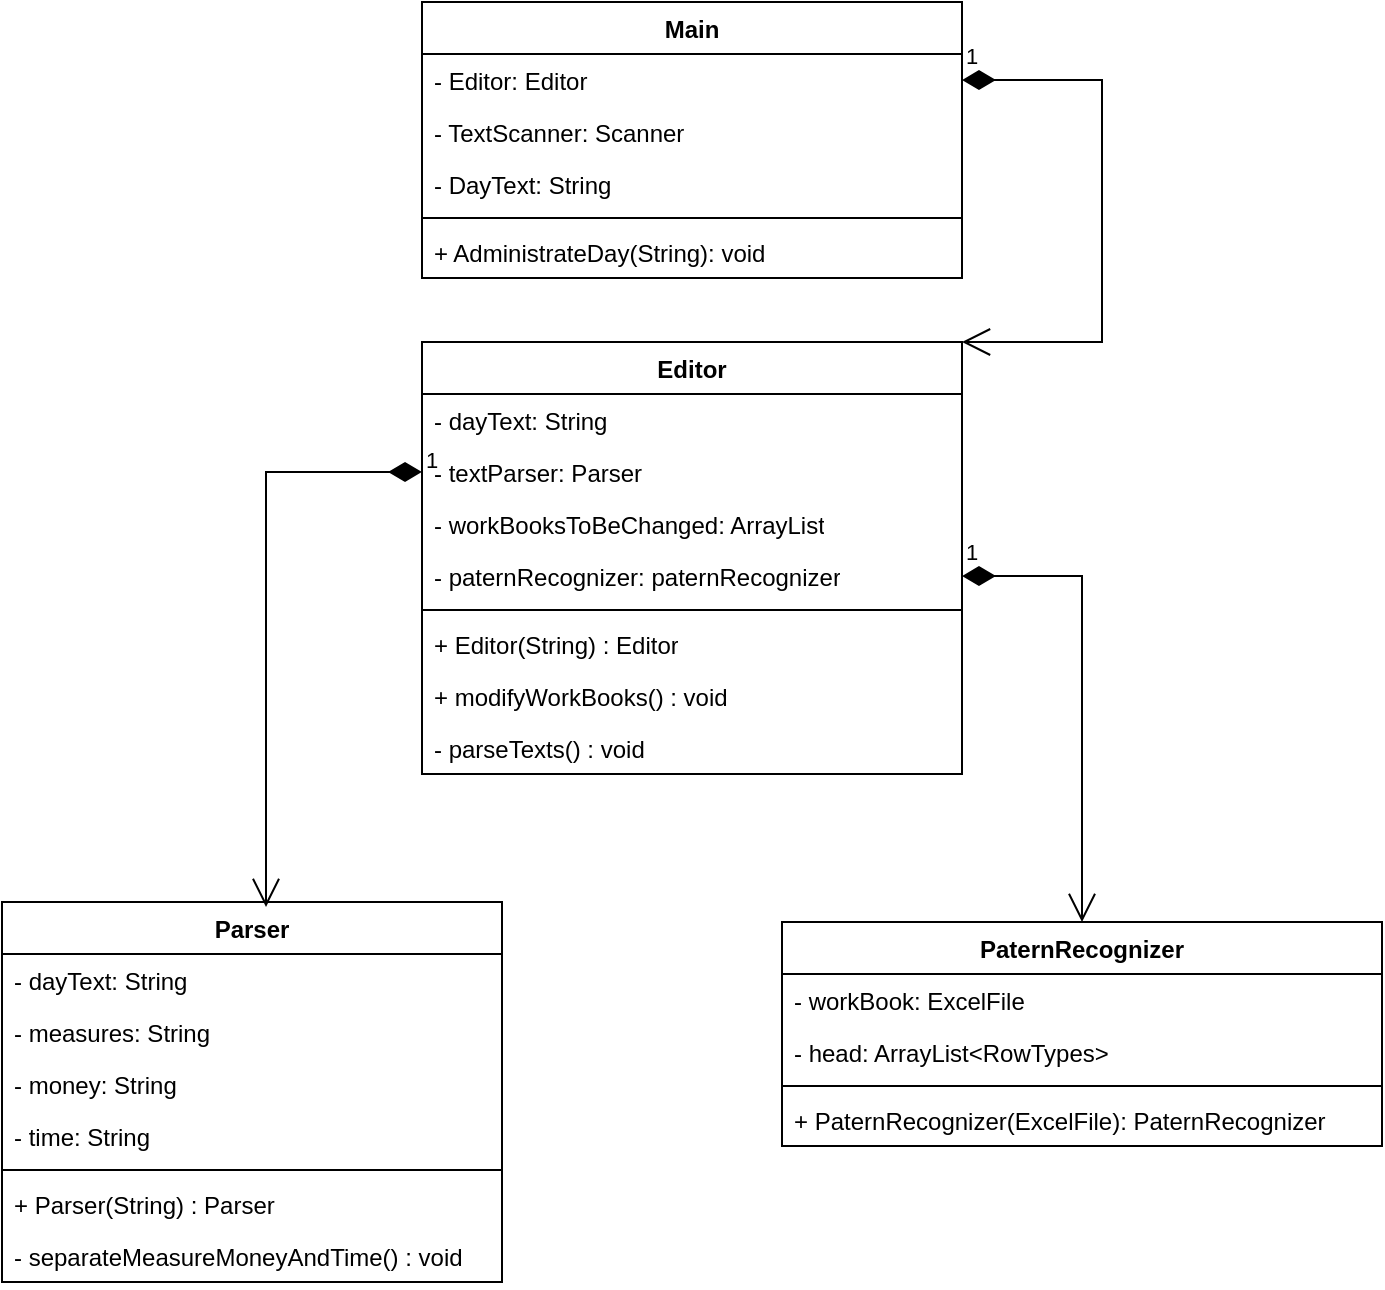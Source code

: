 <mxfile version="23.0.2" type="device">
  <diagram id="C5RBs43oDa-KdzZeNtuy" name="Page-1">
    <mxGraphModel dx="794" dy="605" grid="1" gridSize="10" guides="1" tooltips="1" connect="1" arrows="1" fold="1" page="1" pageScale="1" pageWidth="827" pageHeight="1169" math="0" shadow="0">
      <root>
        <mxCell id="WIyWlLk6GJQsqaUBKTNV-0" />
        <mxCell id="WIyWlLk6GJQsqaUBKTNV-1" parent="WIyWlLk6GJQsqaUBKTNV-0" />
        <mxCell id="tZHtULSyqrhmedzQk0Y--0" value="Editor" style="swimlane;fontStyle=1;align=center;verticalAlign=top;childLayout=stackLayout;horizontal=1;startSize=26;horizontalStack=0;resizeParent=1;resizeParentMax=0;resizeLast=0;collapsible=1;marginBottom=0;whiteSpace=wrap;html=1;" vertex="1" parent="WIyWlLk6GJQsqaUBKTNV-1">
          <mxGeometry x="220" y="200" width="270" height="216" as="geometry">
            <mxRectangle x="250" y="40" width="80" height="30" as="alternateBounds" />
          </mxGeometry>
        </mxCell>
        <mxCell id="tZHtULSyqrhmedzQk0Y--1" value="- dayText: String" style="text;strokeColor=none;fillColor=none;align=left;verticalAlign=top;spacingLeft=4;spacingRight=4;overflow=hidden;rotatable=0;points=[[0,0.5],[1,0.5]];portConstraint=eastwest;whiteSpace=wrap;html=1;" vertex="1" parent="tZHtULSyqrhmedzQk0Y--0">
          <mxGeometry y="26" width="270" height="26" as="geometry" />
        </mxCell>
        <mxCell id="tZHtULSyqrhmedzQk0Y--18" value="- textParser: Parser" style="text;strokeColor=none;fillColor=none;align=left;verticalAlign=top;spacingLeft=4;spacingRight=4;overflow=hidden;rotatable=0;points=[[0,0.5],[1,0.5]];portConstraint=eastwest;whiteSpace=wrap;html=1;" vertex="1" parent="tZHtULSyqrhmedzQk0Y--0">
          <mxGeometry y="52" width="270" height="26" as="geometry" />
        </mxCell>
        <mxCell id="tZHtULSyqrhmedzQk0Y--4" value="-&amp;nbsp;workBooksToBeChanged: ArrayList&#x9;" style="text;strokeColor=none;fillColor=none;align=left;verticalAlign=top;spacingLeft=4;spacingRight=4;overflow=hidden;rotatable=0;points=[[0,0.5],[1,0.5]];portConstraint=eastwest;whiteSpace=wrap;html=1;" vertex="1" parent="tZHtULSyqrhmedzQk0Y--0">
          <mxGeometry y="78" width="270" height="26" as="geometry" />
        </mxCell>
        <mxCell id="tZHtULSyqrhmedzQk0Y--26" value="-&amp;nbsp;paternRecognizer: paternRecognizer" style="text;strokeColor=none;fillColor=none;align=left;verticalAlign=top;spacingLeft=4;spacingRight=4;overflow=hidden;rotatable=0;points=[[0,0.5],[1,0.5]];portConstraint=eastwest;whiteSpace=wrap;html=1;" vertex="1" parent="tZHtULSyqrhmedzQk0Y--0">
          <mxGeometry y="104" width="270" height="26" as="geometry" />
        </mxCell>
        <mxCell id="tZHtULSyqrhmedzQk0Y--2" value="" style="line;strokeWidth=1;fillColor=none;align=left;verticalAlign=middle;spacingTop=-1;spacingLeft=3;spacingRight=3;rotatable=0;labelPosition=right;points=[];portConstraint=eastwest;strokeColor=inherit;" vertex="1" parent="tZHtULSyqrhmedzQk0Y--0">
          <mxGeometry y="130" width="270" height="8" as="geometry" />
        </mxCell>
        <mxCell id="tZHtULSyqrhmedzQk0Y--3" value="+ Editor(String) : Editor" style="text;strokeColor=none;fillColor=none;align=left;verticalAlign=top;spacingLeft=4;spacingRight=4;overflow=hidden;rotatable=0;points=[[0,0.5],[1,0.5]];portConstraint=eastwest;whiteSpace=wrap;html=1;" vertex="1" parent="tZHtULSyqrhmedzQk0Y--0">
          <mxGeometry y="138" width="270" height="26" as="geometry" />
        </mxCell>
        <mxCell id="tZHtULSyqrhmedzQk0Y--17" value="+ modifyWorkBooks() : void" style="text;strokeColor=none;fillColor=none;align=left;verticalAlign=top;spacingLeft=4;spacingRight=4;overflow=hidden;rotatable=0;points=[[0,0.5],[1,0.5]];portConstraint=eastwest;whiteSpace=wrap;html=1;" vertex="1" parent="tZHtULSyqrhmedzQk0Y--0">
          <mxGeometry y="164" width="270" height="26" as="geometry" />
        </mxCell>
        <mxCell id="tZHtULSyqrhmedzQk0Y--19" value="- parseTexts() : void" style="text;strokeColor=none;fillColor=none;align=left;verticalAlign=top;spacingLeft=4;spacingRight=4;overflow=hidden;rotatable=0;points=[[0,0.5],[1,0.5]];portConstraint=eastwest;whiteSpace=wrap;html=1;" vertex="1" parent="tZHtULSyqrhmedzQk0Y--0">
          <mxGeometry y="190" width="270" height="26" as="geometry" />
        </mxCell>
        <mxCell id="tZHtULSyqrhmedzQk0Y--6" value="Parser" style="swimlane;fontStyle=1;align=center;verticalAlign=top;childLayout=stackLayout;horizontal=1;startSize=26;horizontalStack=0;resizeParent=1;resizeParentMax=0;resizeLast=0;collapsible=1;marginBottom=0;whiteSpace=wrap;html=1;" vertex="1" parent="WIyWlLk6GJQsqaUBKTNV-1">
          <mxGeometry x="10" y="480" width="250" height="190" as="geometry">
            <mxRectangle x="50" y="260" width="80" height="30" as="alternateBounds" />
          </mxGeometry>
        </mxCell>
        <mxCell id="tZHtULSyqrhmedzQk0Y--7" value="- dayText: String" style="text;strokeColor=none;fillColor=none;align=left;verticalAlign=top;spacingLeft=4;spacingRight=4;overflow=hidden;rotatable=0;points=[[0,0.5],[1,0.5]];portConstraint=eastwest;whiteSpace=wrap;html=1;" vertex="1" parent="tZHtULSyqrhmedzQk0Y--6">
          <mxGeometry y="26" width="250" height="26" as="geometry" />
        </mxCell>
        <mxCell id="tZHtULSyqrhmedzQk0Y--13" value="- measures: String" style="text;strokeColor=none;fillColor=none;align=left;verticalAlign=top;spacingLeft=4;spacingRight=4;overflow=hidden;rotatable=0;points=[[0,0.5],[1,0.5]];portConstraint=eastwest;whiteSpace=wrap;html=1;" vertex="1" parent="tZHtULSyqrhmedzQk0Y--6">
          <mxGeometry y="52" width="250" height="26" as="geometry" />
        </mxCell>
        <mxCell id="tZHtULSyqrhmedzQk0Y--15" value="- money: String" style="text;strokeColor=none;fillColor=none;align=left;verticalAlign=top;spacingLeft=4;spacingRight=4;overflow=hidden;rotatable=0;points=[[0,0.5],[1,0.5]];portConstraint=eastwest;whiteSpace=wrap;html=1;" vertex="1" parent="tZHtULSyqrhmedzQk0Y--6">
          <mxGeometry y="78" width="250" height="26" as="geometry" />
        </mxCell>
        <mxCell id="tZHtULSyqrhmedzQk0Y--16" value="- time: String" style="text;strokeColor=none;fillColor=none;align=left;verticalAlign=top;spacingLeft=4;spacingRight=4;overflow=hidden;rotatable=0;points=[[0,0.5],[1,0.5]];portConstraint=eastwest;whiteSpace=wrap;html=1;" vertex="1" parent="tZHtULSyqrhmedzQk0Y--6">
          <mxGeometry y="104" width="250" height="26" as="geometry" />
        </mxCell>
        <mxCell id="tZHtULSyqrhmedzQk0Y--8" value="" style="line;strokeWidth=1;fillColor=none;align=left;verticalAlign=middle;spacingTop=-1;spacingLeft=3;spacingRight=3;rotatable=0;labelPosition=right;points=[];portConstraint=eastwest;strokeColor=inherit;" vertex="1" parent="tZHtULSyqrhmedzQk0Y--6">
          <mxGeometry y="130" width="250" height="8" as="geometry" />
        </mxCell>
        <mxCell id="tZHtULSyqrhmedzQk0Y--10" value="+ Parser(String) : Parser&amp;nbsp;" style="text;strokeColor=none;fillColor=none;align=left;verticalAlign=top;spacingLeft=4;spacingRight=4;overflow=hidden;rotatable=0;points=[[0,0.5],[1,0.5]];portConstraint=eastwest;whiteSpace=wrap;html=1;" vertex="1" parent="tZHtULSyqrhmedzQk0Y--6">
          <mxGeometry y="138" width="250" height="26" as="geometry" />
        </mxCell>
        <mxCell id="tZHtULSyqrhmedzQk0Y--9" value="- separateMeasureMoneyAndTime() : void" style="text;strokeColor=none;fillColor=none;align=left;verticalAlign=top;spacingLeft=4;spacingRight=4;overflow=hidden;rotatable=0;points=[[0,0.5],[1,0.5]];portConstraint=eastwest;whiteSpace=wrap;html=1;" vertex="1" parent="tZHtULSyqrhmedzQk0Y--6">
          <mxGeometry y="164" width="250" height="26" as="geometry" />
        </mxCell>
        <mxCell id="tZHtULSyqrhmedzQk0Y--20" value="PaternRecognizer" style="swimlane;fontStyle=1;align=center;verticalAlign=top;childLayout=stackLayout;horizontal=1;startSize=26;horizontalStack=0;resizeParent=1;resizeParentMax=0;resizeLast=0;collapsible=1;marginBottom=0;whiteSpace=wrap;html=1;" vertex="1" parent="WIyWlLk6GJQsqaUBKTNV-1">
          <mxGeometry x="400" y="490" width="300" height="112" as="geometry" />
        </mxCell>
        <mxCell id="tZHtULSyqrhmedzQk0Y--21" value="- workBook: ExcelFile" style="text;strokeColor=none;fillColor=none;align=left;verticalAlign=top;spacingLeft=4;spacingRight=4;overflow=hidden;rotatable=0;points=[[0,0.5],[1,0.5]];portConstraint=eastwest;whiteSpace=wrap;html=1;" vertex="1" parent="tZHtULSyqrhmedzQk0Y--20">
          <mxGeometry y="26" width="300" height="26" as="geometry" />
        </mxCell>
        <mxCell id="tZHtULSyqrhmedzQk0Y--24" value="- head: ArrayList&amp;lt;RowTypes&amp;gt;" style="text;strokeColor=none;fillColor=none;align=left;verticalAlign=top;spacingLeft=4;spacingRight=4;overflow=hidden;rotatable=0;points=[[0,0.5],[1,0.5]];portConstraint=eastwest;whiteSpace=wrap;html=1;" vertex="1" parent="tZHtULSyqrhmedzQk0Y--20">
          <mxGeometry y="52" width="300" height="26" as="geometry" />
        </mxCell>
        <mxCell id="tZHtULSyqrhmedzQk0Y--22" value="" style="line;strokeWidth=1;fillColor=none;align=left;verticalAlign=middle;spacingTop=-1;spacingLeft=3;spacingRight=3;rotatable=0;labelPosition=right;points=[];portConstraint=eastwest;strokeColor=inherit;" vertex="1" parent="tZHtULSyqrhmedzQk0Y--20">
          <mxGeometry y="78" width="300" height="8" as="geometry" />
        </mxCell>
        <mxCell id="tZHtULSyqrhmedzQk0Y--23" value="+&amp;nbsp;PaternRecognizer(ExcelFile):&amp;nbsp;PaternRecognizer" style="text;strokeColor=none;fillColor=none;align=left;verticalAlign=top;spacingLeft=4;spacingRight=4;overflow=hidden;rotatable=0;points=[[0,0.5],[1,0.5]];portConstraint=eastwest;whiteSpace=wrap;html=1;" vertex="1" parent="tZHtULSyqrhmedzQk0Y--20">
          <mxGeometry y="86" width="300" height="26" as="geometry" />
        </mxCell>
        <mxCell id="tZHtULSyqrhmedzQk0Y--25" value="1" style="endArrow=open;html=1;endSize=12;startArrow=diamondThin;startSize=14;startFill=1;edgeStyle=orthogonalEdgeStyle;align=left;verticalAlign=bottom;rounded=0;entryX=0.528;entryY=0.013;entryDx=0;entryDy=0;entryPerimeter=0;" edge="1" parent="WIyWlLk6GJQsqaUBKTNV-1" source="tZHtULSyqrhmedzQk0Y--18" target="tZHtULSyqrhmedzQk0Y--6">
          <mxGeometry x="-1" y="3" relative="1" as="geometry">
            <mxPoint x="330" y="250" as="sourcePoint" />
            <mxPoint x="490" y="250" as="targetPoint" />
          </mxGeometry>
        </mxCell>
        <mxCell id="tZHtULSyqrhmedzQk0Y--27" value="1" style="endArrow=open;html=1;endSize=12;startArrow=diamondThin;startSize=14;startFill=1;edgeStyle=orthogonalEdgeStyle;align=left;verticalAlign=bottom;rounded=0;entryX=0.5;entryY=0;entryDx=0;entryDy=0;exitX=1;exitY=0.5;exitDx=0;exitDy=0;" edge="1" parent="WIyWlLk6GJQsqaUBKTNV-1" source="tZHtULSyqrhmedzQk0Y--26" target="tZHtULSyqrhmedzQk0Y--20">
          <mxGeometry x="-1" y="3" relative="1" as="geometry">
            <mxPoint x="490" y="310" as="sourcePoint" />
            <mxPoint x="650" y="310" as="targetPoint" />
          </mxGeometry>
        </mxCell>
        <mxCell id="tZHtULSyqrhmedzQk0Y--32" value="Main" style="swimlane;fontStyle=1;align=center;verticalAlign=top;childLayout=stackLayout;horizontal=1;startSize=26;horizontalStack=0;resizeParent=1;resizeParentMax=0;resizeLast=0;collapsible=1;marginBottom=0;whiteSpace=wrap;html=1;" vertex="1" parent="WIyWlLk6GJQsqaUBKTNV-1">
          <mxGeometry x="220" y="30" width="270" height="138" as="geometry" />
        </mxCell>
        <mxCell id="tZHtULSyqrhmedzQk0Y--29" value="- Editor: Editor" style="text;strokeColor=none;fillColor=none;align=left;verticalAlign=top;spacingLeft=4;spacingRight=4;overflow=hidden;rotatable=0;points=[[0,0.5],[1,0.5]];portConstraint=eastwest;whiteSpace=wrap;html=1;" vertex="1" parent="tZHtULSyqrhmedzQk0Y--32">
          <mxGeometry y="26" width="270" height="26" as="geometry" />
        </mxCell>
        <mxCell id="tZHtULSyqrhmedzQk0Y--30" value="- TextScanner: Scanner" style="text;strokeColor=none;fillColor=none;align=left;verticalAlign=top;spacingLeft=4;spacingRight=4;overflow=hidden;rotatable=0;points=[[0,0.5],[1,0.5]];portConstraint=eastwest;whiteSpace=wrap;html=1;" vertex="1" parent="tZHtULSyqrhmedzQk0Y--32">
          <mxGeometry y="52" width="270" height="26" as="geometry" />
        </mxCell>
        <mxCell id="tZHtULSyqrhmedzQk0Y--36" value="- DayText: String" style="text;strokeColor=none;fillColor=none;align=left;verticalAlign=top;spacingLeft=4;spacingRight=4;overflow=hidden;rotatable=0;points=[[0,0.5],[1,0.5]];portConstraint=eastwest;whiteSpace=wrap;html=1;" vertex="1" parent="tZHtULSyqrhmedzQk0Y--32">
          <mxGeometry y="78" width="270" height="26" as="geometry" />
        </mxCell>
        <mxCell id="tZHtULSyqrhmedzQk0Y--34" value="" style="line;strokeWidth=1;fillColor=none;align=left;verticalAlign=middle;spacingTop=-1;spacingLeft=3;spacingRight=3;rotatable=0;labelPosition=right;points=[];portConstraint=eastwest;strokeColor=inherit;" vertex="1" parent="tZHtULSyqrhmedzQk0Y--32">
          <mxGeometry y="104" width="270" height="8" as="geometry" />
        </mxCell>
        <mxCell id="tZHtULSyqrhmedzQk0Y--35" value="+ AdministrateDay(String): void" style="text;strokeColor=none;fillColor=none;align=left;verticalAlign=top;spacingLeft=4;spacingRight=4;overflow=hidden;rotatable=0;points=[[0,0.5],[1,0.5]];portConstraint=eastwest;whiteSpace=wrap;html=1;" vertex="1" parent="tZHtULSyqrhmedzQk0Y--32">
          <mxGeometry y="112" width="270" height="26" as="geometry" />
        </mxCell>
        <mxCell id="tZHtULSyqrhmedzQk0Y--40" value="1" style="endArrow=open;html=1;endSize=12;startArrow=diamondThin;startSize=14;startFill=1;edgeStyle=orthogonalEdgeStyle;align=left;verticalAlign=bottom;rounded=0;entryX=1;entryY=0;entryDx=0;entryDy=0;exitX=1;exitY=0.5;exitDx=0;exitDy=0;" edge="1" parent="WIyWlLk6GJQsqaUBKTNV-1" source="tZHtULSyqrhmedzQk0Y--29" target="tZHtULSyqrhmedzQk0Y--0">
          <mxGeometry x="-1" y="3" relative="1" as="geometry">
            <mxPoint x="540" y="190" as="sourcePoint" />
            <mxPoint x="700" y="190" as="targetPoint" />
            <Array as="points">
              <mxPoint x="560" y="69" />
              <mxPoint x="560" y="200" />
            </Array>
          </mxGeometry>
        </mxCell>
      </root>
    </mxGraphModel>
  </diagram>
</mxfile>
